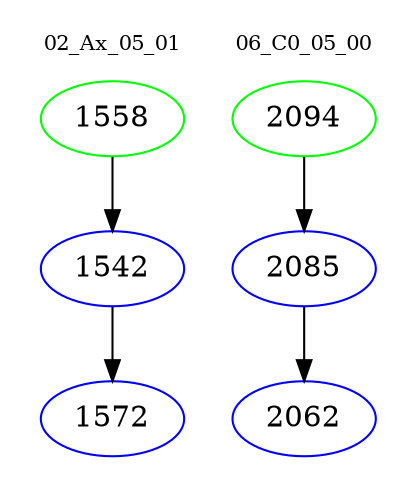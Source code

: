 digraph{
subgraph cluster_0 {
color = white
label = "02_Ax_05_01";
fontsize=10;
T0_1558 [label="1558", color="green"]
T0_1558 -> T0_1542 [color="black"]
T0_1542 [label="1542", color="blue"]
T0_1542 -> T0_1572 [color="black"]
T0_1572 [label="1572", color="blue"]
}
subgraph cluster_1 {
color = white
label = "06_C0_05_00";
fontsize=10;
T1_2094 [label="2094", color="green"]
T1_2094 -> T1_2085 [color="black"]
T1_2085 [label="2085", color="blue"]
T1_2085 -> T1_2062 [color="black"]
T1_2062 [label="2062", color="blue"]
}
}
